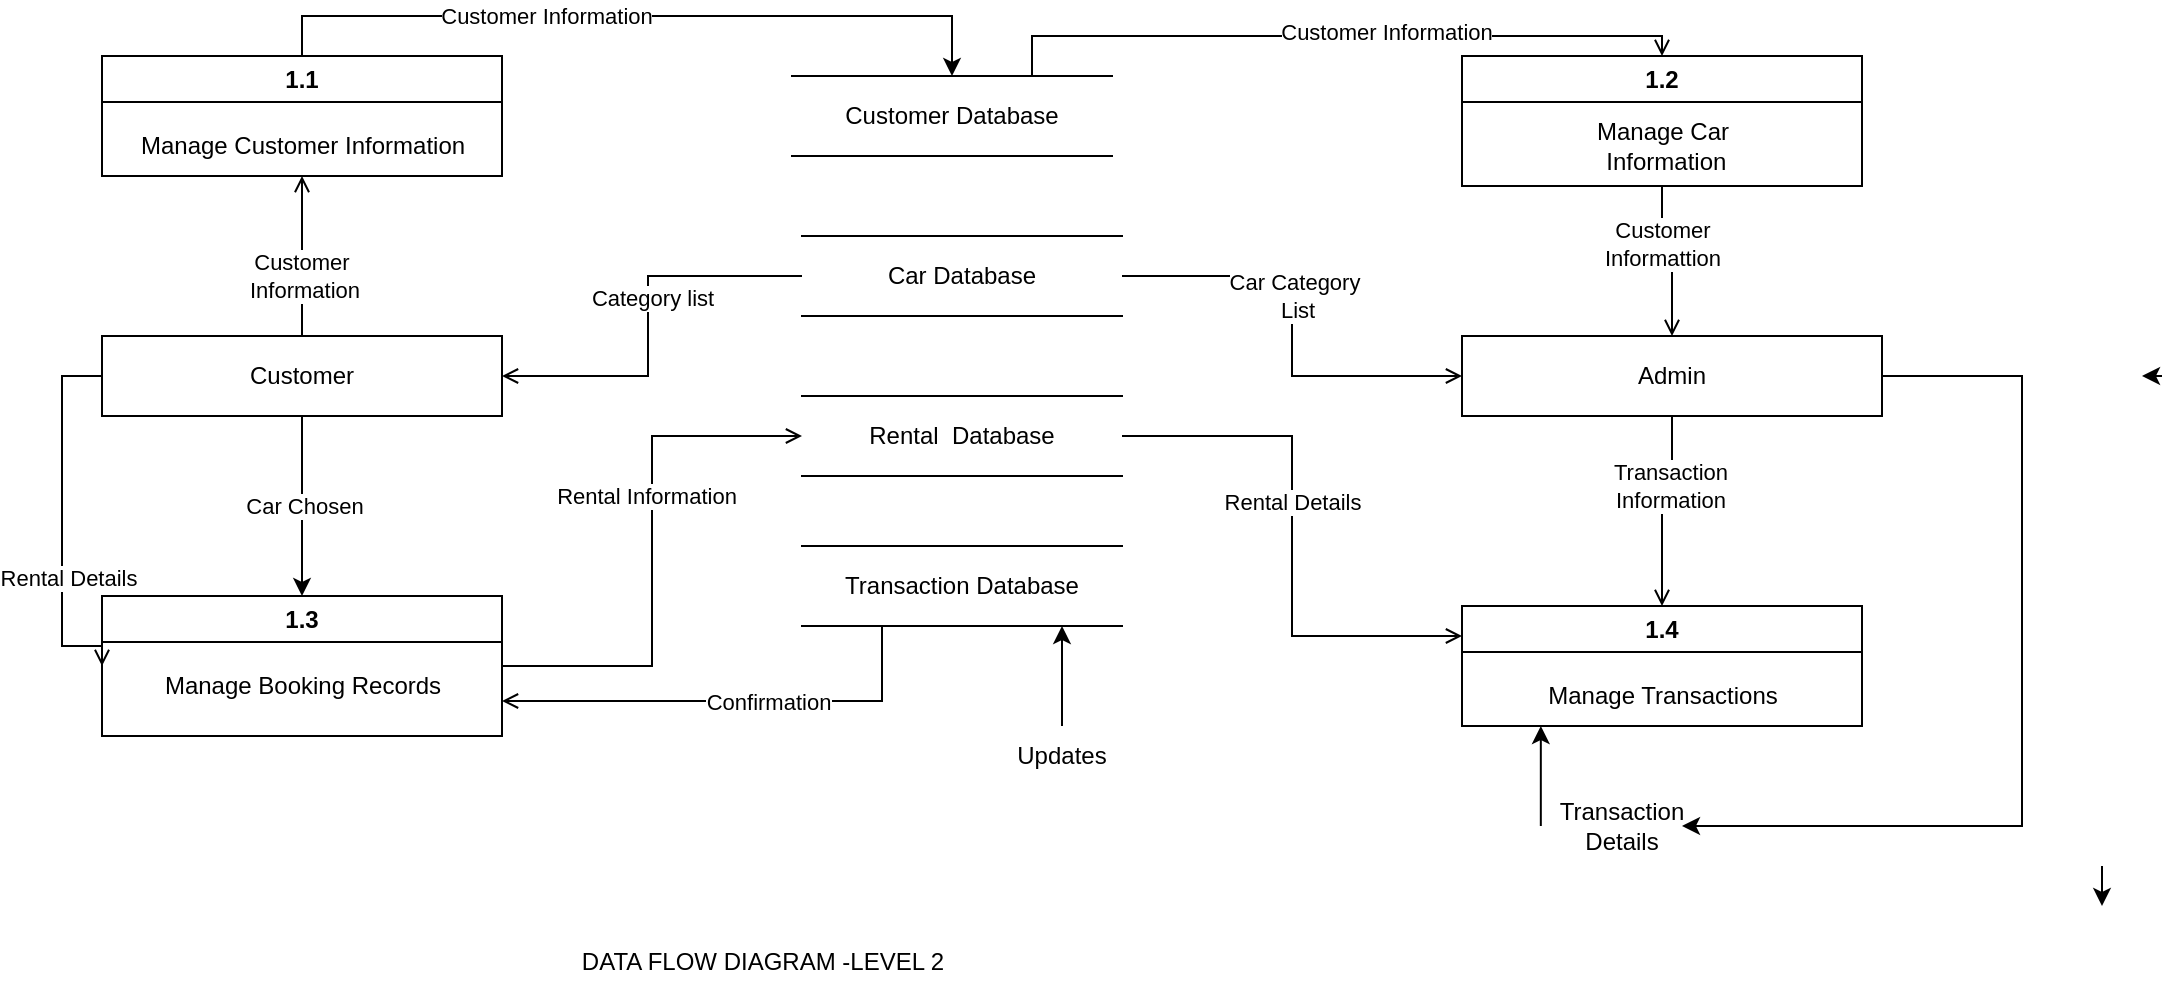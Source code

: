 <mxfile version="24.2.5" type="device">
  <diagram name="Page-1" id="llmE26Dp3h0yu5O7jasi">
    <mxGraphModel dx="1900" dy="669" grid="1" gridSize="10" guides="1" tooltips="1" connect="1" arrows="1" fold="1" page="1" pageScale="1" pageWidth="850" pageHeight="1100" math="0" shadow="0">
      <root>
        <mxCell id="0" />
        <mxCell id="1" parent="0" />
        <mxCell id="xMvwwdJwh0l4iQJEHcCo-62" style="edgeStyle=orthogonalEdgeStyle;rounded=0;orthogonalLoop=1;jettySize=auto;html=1;entryX=0.5;entryY=0;entryDx=0;entryDy=0;exitX=0.5;exitY=0;exitDx=0;exitDy=0;" parent="1" source="xMvwwdJwh0l4iQJEHcCo-39" target="xMvwwdJwh0l4iQJEHcCo-42" edge="1">
          <mxGeometry relative="1" as="geometry" />
        </mxCell>
        <mxCell id="xMvwwdJwh0l4iQJEHcCo-63" value="Customer Information" style="edgeLabel;html=1;align=center;verticalAlign=middle;resizable=0;points=[];" parent="xMvwwdJwh0l4iQJEHcCo-62" vertex="1" connectable="0">
          <mxGeometry x="-0.245" relative="1" as="geometry">
            <mxPoint as="offset" />
          </mxGeometry>
        </mxCell>
        <mxCell id="xMvwwdJwh0l4iQJEHcCo-39" value="1.1&lt;br&gt;" style="swimlane;whiteSpace=wrap;html=1;startSize=23;" parent="1" vertex="1">
          <mxGeometry y="100" width="200" height="60" as="geometry" />
        </mxCell>
        <mxCell id="xMvwwdJwh0l4iQJEHcCo-40" value="Manage Customer Information" style="text;html=1;align=center;verticalAlign=middle;resizable=0;points=[];autosize=1;strokeColor=none;fillColor=none;" parent="xMvwwdJwh0l4iQJEHcCo-39" vertex="1">
          <mxGeometry x="5" y="30" width="190" height="30" as="geometry" />
        </mxCell>
        <mxCell id="xMvwwdJwh0l4iQJEHcCo-69" style="edgeStyle=orthogonalEdgeStyle;rounded=0;orthogonalLoop=1;jettySize=auto;html=1;entryX=0.5;entryY=0;entryDx=0;entryDy=0;endArrow=open;endFill=0;exitX=0.75;exitY=0;exitDx=0;exitDy=0;" parent="1" source="xMvwwdJwh0l4iQJEHcCo-42" target="xMvwwdJwh0l4iQJEHcCo-54" edge="1">
          <mxGeometry relative="1" as="geometry" />
        </mxCell>
        <mxCell id="xMvwwdJwh0l4iQJEHcCo-70" value="Customer Information" style="edgeLabel;html=1;align=center;verticalAlign=middle;resizable=0;points=[];" parent="xMvwwdJwh0l4iQJEHcCo-69" vertex="1" connectable="0">
          <mxGeometry x="0.141" y="2" relative="1" as="geometry">
            <mxPoint as="offset" />
          </mxGeometry>
        </mxCell>
        <mxCell id="xMvwwdJwh0l4iQJEHcCo-76" style="edgeStyle=orthogonalEdgeStyle;rounded=0;orthogonalLoop=1;jettySize=auto;html=1;exitX=0;exitY=0.5;exitDx=0;exitDy=0;entryX=1;entryY=0.5;entryDx=0;entryDy=0;endArrow=open;endFill=0;" parent="1" source="xMvwwdJwh0l4iQJEHcCo-49" target="xMvwwdJwh0l4iQJEHcCo-45" edge="1">
          <mxGeometry relative="1" as="geometry">
            <Array as="points">
              <mxPoint x="273" y="210" />
              <mxPoint x="273" y="260" />
            </Array>
          </mxGeometry>
        </mxCell>
        <mxCell id="xMvwwdJwh0l4iQJEHcCo-77" value="Category list" style="edgeLabel;html=1;align=center;verticalAlign=middle;resizable=0;points=[];" parent="xMvwwdJwh0l4iQJEHcCo-76" vertex="1" connectable="0">
          <mxGeometry x="-0.121" y="2" relative="1" as="geometry">
            <mxPoint as="offset" />
          </mxGeometry>
        </mxCell>
        <mxCell id="xMvwwdJwh0l4iQJEHcCo-42" value="Customer Database" style="shape=partialRectangle;whiteSpace=wrap;html=1;left=0;right=0;fillColor=none;" parent="1" vertex="1">
          <mxGeometry x="345" y="110" width="160" height="40" as="geometry" />
        </mxCell>
        <mxCell id="xMvwwdJwh0l4iQJEHcCo-43" style="edgeStyle=orthogonalEdgeStyle;rounded=0;orthogonalLoop=1;jettySize=auto;html=1;exitX=0.5;exitY=1;exitDx=0;exitDy=0;" parent="1" source="xMvwwdJwh0l4iQJEHcCo-42" target="xMvwwdJwh0l4iQJEHcCo-42" edge="1">
          <mxGeometry relative="1" as="geometry" />
        </mxCell>
        <mxCell id="xMvwwdJwh0l4iQJEHcCo-71" style="edgeStyle=orthogonalEdgeStyle;rounded=0;orthogonalLoop=1;jettySize=auto;html=1;endArrow=open;endFill=0;" parent="1" source="xMvwwdJwh0l4iQJEHcCo-45" target="xMvwwdJwh0l4iQJEHcCo-40" edge="1">
          <mxGeometry relative="1" as="geometry" />
        </mxCell>
        <mxCell id="xMvwwdJwh0l4iQJEHcCo-72" value="Customer&amp;nbsp;&lt;br&gt;Information" style="edgeLabel;html=1;align=center;verticalAlign=middle;resizable=0;points=[];" parent="xMvwwdJwh0l4iQJEHcCo-71" vertex="1" connectable="0">
          <mxGeometry x="-0.255" y="-1" relative="1" as="geometry">
            <mxPoint as="offset" />
          </mxGeometry>
        </mxCell>
        <mxCell id="xMvwwdJwh0l4iQJEHcCo-97" style="edgeStyle=orthogonalEdgeStyle;rounded=0;orthogonalLoop=1;jettySize=auto;html=1;entryX=0;entryY=0.5;entryDx=0;entryDy=0;endArrow=open;endFill=0;" parent="1" source="xMvwwdJwh0l4iQJEHcCo-45" target="xMvwwdJwh0l4iQJEHcCo-47" edge="1">
          <mxGeometry relative="1" as="geometry">
            <Array as="points">
              <mxPoint x="-20" y="260" />
              <mxPoint x="-20" y="395" />
            </Array>
          </mxGeometry>
        </mxCell>
        <mxCell id="xMvwwdJwh0l4iQJEHcCo-98" value="Rental Details" style="edgeLabel;html=1;align=center;verticalAlign=middle;resizable=0;points=[];" parent="xMvwwdJwh0l4iQJEHcCo-97" vertex="1" connectable="0">
          <mxGeometry x="0.301" y="3" relative="1" as="geometry">
            <mxPoint as="offset" />
          </mxGeometry>
        </mxCell>
        <mxCell id="xMvwwdJwh0l4iQJEHcCo-45" value="Customer" style="rounded=0;whiteSpace=wrap;html=1;" parent="1" vertex="1">
          <mxGeometry y="240" width="200" height="40" as="geometry" />
        </mxCell>
        <mxCell id="xMvwwdJwh0l4iQJEHcCo-78" style="edgeStyle=orthogonalEdgeStyle;rounded=0;orthogonalLoop=1;jettySize=auto;html=1;entryX=0;entryY=0.5;entryDx=0;entryDy=0;endArrow=open;endFill=0;" parent="1" source="xMvwwdJwh0l4iQJEHcCo-47" target="xMvwwdJwh0l4iQJEHcCo-50" edge="1">
          <mxGeometry relative="1" as="geometry" />
        </mxCell>
        <mxCell id="xMvwwdJwh0l4iQJEHcCo-79" value="Rental Information" style="edgeLabel;html=1;align=center;verticalAlign=middle;resizable=0;points=[];" parent="xMvwwdJwh0l4iQJEHcCo-78" vertex="1" connectable="0">
          <mxGeometry x="0.212" y="3" relative="1" as="geometry">
            <mxPoint as="offset" />
          </mxGeometry>
        </mxCell>
        <mxCell id="xMvwwdJwh0l4iQJEHcCo-47" value="1.3" style="swimlane;whiteSpace=wrap;html=1;" parent="1" vertex="1">
          <mxGeometry y="370" width="200" height="70" as="geometry" />
        </mxCell>
        <mxCell id="xMvwwdJwh0l4iQJEHcCo-48" value="Manage Booking Records" style="text;html=1;align=center;verticalAlign=middle;resizable=0;points=[];autosize=1;strokeColor=none;fillColor=none;" parent="xMvwwdJwh0l4iQJEHcCo-47" vertex="1">
          <mxGeometry x="20" y="30" width="160" height="30" as="geometry" />
        </mxCell>
        <mxCell id="xMvwwdJwh0l4iQJEHcCo-82" style="edgeStyle=orthogonalEdgeStyle;rounded=0;orthogonalLoop=1;jettySize=auto;html=1;entryX=0;entryY=0.5;entryDx=0;entryDy=0;endArrow=open;endFill=0;" parent="1" source="xMvwwdJwh0l4iQJEHcCo-49" target="xMvwwdJwh0l4iQJEHcCo-52" edge="1">
          <mxGeometry relative="1" as="geometry" />
        </mxCell>
        <mxCell id="xMvwwdJwh0l4iQJEHcCo-83" value="Car Category&lt;div&gt;&amp;nbsp;List&lt;/div&gt;" style="edgeLabel;html=1;align=center;verticalAlign=middle;resizable=0;points=[];" parent="xMvwwdJwh0l4iQJEHcCo-82" vertex="1" connectable="0">
          <mxGeometry x="-0.142" y="1" relative="1" as="geometry">
            <mxPoint as="offset" />
          </mxGeometry>
        </mxCell>
        <mxCell id="xMvwwdJwh0l4iQJEHcCo-49" value="Car Database" style="shape=partialRectangle;whiteSpace=wrap;html=1;left=0;right=0;fillColor=none;" parent="1" vertex="1">
          <mxGeometry x="350" y="190" width="160" height="40" as="geometry" />
        </mxCell>
        <mxCell id="xMvwwdJwh0l4iQJEHcCo-84" style="edgeStyle=orthogonalEdgeStyle;rounded=0;orthogonalLoop=1;jettySize=auto;html=1;entryX=0;entryY=0.25;entryDx=0;entryDy=0;endArrow=open;endFill=0;" parent="1" source="xMvwwdJwh0l4iQJEHcCo-50" target="xMvwwdJwh0l4iQJEHcCo-59" edge="1">
          <mxGeometry relative="1" as="geometry" />
        </mxCell>
        <mxCell id="xMvwwdJwh0l4iQJEHcCo-85" value="Rental Details" style="edgeLabel;html=1;align=center;verticalAlign=middle;resizable=0;points=[];" parent="xMvwwdJwh0l4iQJEHcCo-84" vertex="1" connectable="0">
          <mxGeometry x="-0.127" relative="1" as="geometry">
            <mxPoint as="offset" />
          </mxGeometry>
        </mxCell>
        <mxCell id="xMvwwdJwh0l4iQJEHcCo-50" value="Rental&amp;nbsp; Database" style="shape=partialRectangle;whiteSpace=wrap;html=1;left=0;right=0;fillColor=none;" parent="1" vertex="1">
          <mxGeometry x="350" y="270" width="160" height="40" as="geometry" />
        </mxCell>
        <mxCell id="xMvwwdJwh0l4iQJEHcCo-80" style="edgeStyle=orthogonalEdgeStyle;rounded=0;orthogonalLoop=1;jettySize=auto;html=1;exitX=0.25;exitY=1;exitDx=0;exitDy=0;entryX=1;entryY=0.75;entryDx=0;entryDy=0;endArrow=open;endFill=0;" parent="1" source="xMvwwdJwh0l4iQJEHcCo-51" target="xMvwwdJwh0l4iQJEHcCo-47" edge="1">
          <mxGeometry relative="1" as="geometry" />
        </mxCell>
        <mxCell id="xMvwwdJwh0l4iQJEHcCo-81" value="Confirmation" style="edgeLabel;html=1;align=center;verticalAlign=middle;resizable=0;points=[];" parent="xMvwwdJwh0l4iQJEHcCo-80" vertex="1" connectable="0">
          <mxGeometry x="-0.17" relative="1" as="geometry">
            <mxPoint as="offset" />
          </mxGeometry>
        </mxCell>
        <mxCell id="xMvwwdJwh0l4iQJEHcCo-51" value="Transaction Database" style="shape=partialRectangle;whiteSpace=wrap;html=1;left=0;right=0;fillColor=none;" parent="1" vertex="1">
          <mxGeometry x="350" y="345" width="160" height="40" as="geometry" />
        </mxCell>
        <mxCell id="xMvwwdJwh0l4iQJEHcCo-89" style="edgeStyle=orthogonalEdgeStyle;rounded=0;orthogonalLoop=1;jettySize=auto;html=1;entryX=0.5;entryY=0;entryDx=0;entryDy=0;endArrow=open;endFill=0;" parent="1" source="xMvwwdJwh0l4iQJEHcCo-52" target="xMvwwdJwh0l4iQJEHcCo-59" edge="1">
          <mxGeometry relative="1" as="geometry" />
        </mxCell>
        <mxCell id="xMvwwdJwh0l4iQJEHcCo-90" value="Transaction&lt;br&gt;Information&lt;br&gt;" style="edgeLabel;html=1;align=center;verticalAlign=middle;resizable=0;points=[];" parent="xMvwwdJwh0l4iQJEHcCo-89" vertex="1" connectable="0">
          <mxGeometry x="-0.297" y="-1" relative="1" as="geometry">
            <mxPoint as="offset" />
          </mxGeometry>
        </mxCell>
        <mxCell id="WY7kaTn6nSmVJPcxBOo_-27" value="" style="edgeStyle=orthogonalEdgeStyle;rounded=0;orthogonalLoop=1;jettySize=auto;html=1;entryX=1;entryY=0.5;entryDx=0;entryDy=0;" edge="1" parent="1" target="xMvwwdJwh0l4iQJEHcCo-94">
          <mxGeometry relative="1" as="geometry">
            <mxPoint x="890" y="260" as="sourcePoint" />
            <mxPoint x="920" y="480" as="targetPoint" />
            <Array as="points">
              <mxPoint x="960" y="260" />
              <mxPoint x="960" y="485" />
            </Array>
          </mxGeometry>
        </mxCell>
        <mxCell id="xMvwwdJwh0l4iQJEHcCo-52" value="Admin" style="rounded=0;whiteSpace=wrap;html=1;" parent="1" vertex="1">
          <mxGeometry x="680" y="240" width="210" height="40" as="geometry" />
        </mxCell>
        <mxCell id="xMvwwdJwh0l4iQJEHcCo-54" value="1.2" style="swimlane;whiteSpace=wrap;html=1;startSize=23;" parent="1" vertex="1">
          <mxGeometry x="680" y="100" width="200" height="65" as="geometry" />
        </mxCell>
        <mxCell id="xMvwwdJwh0l4iQJEHcCo-55" value="Manage Car&lt;div&gt;&amp;nbsp;Information&lt;/div&gt;" style="text;html=1;align=center;verticalAlign=middle;resizable=0;points=[];autosize=1;strokeColor=none;fillColor=none;" parent="xMvwwdJwh0l4iQJEHcCo-54" vertex="1">
          <mxGeometry x="55" y="25" width="90" height="40" as="geometry" />
        </mxCell>
        <mxCell id="xMvwwdJwh0l4iQJEHcCo-59" value="1.4" style="swimlane;whiteSpace=wrap;html=1;startSize=23;" parent="1" vertex="1">
          <mxGeometry x="680" y="375" width="200" height="60" as="geometry" />
        </mxCell>
        <mxCell id="xMvwwdJwh0l4iQJEHcCo-60" value="Manage Transactions" style="text;html=1;align=center;verticalAlign=middle;resizable=0;points=[];autosize=1;strokeColor=none;fillColor=none;" parent="xMvwwdJwh0l4iQJEHcCo-59" vertex="1">
          <mxGeometry x="30" y="30" width="140" height="30" as="geometry" />
        </mxCell>
        <mxCell id="xMvwwdJwh0l4iQJEHcCo-87" style="edgeStyle=orthogonalEdgeStyle;rounded=0;orthogonalLoop=1;jettySize=auto;html=1;entryX=0.5;entryY=0;entryDx=0;entryDy=0;endArrow=open;endFill=0;" parent="1" source="xMvwwdJwh0l4iQJEHcCo-55" target="xMvwwdJwh0l4iQJEHcCo-52" edge="1">
          <mxGeometry relative="1" as="geometry" />
        </mxCell>
        <mxCell id="xMvwwdJwh0l4iQJEHcCo-88" value="Customer&lt;br&gt;Informattion" style="edgeLabel;html=1;align=center;verticalAlign=middle;resizable=0;points=[];" parent="xMvwwdJwh0l4iQJEHcCo-87" vertex="1" connectable="0">
          <mxGeometry x="-0.292" relative="1" as="geometry">
            <mxPoint as="offset" />
          </mxGeometry>
        </mxCell>
        <mxCell id="xMvwwdJwh0l4iQJEHcCo-93" value="" style="endArrow=classic;html=1;rounded=0;" parent="1" edge="1">
          <mxGeometry width="50" height="50" relative="1" as="geometry">
            <mxPoint x="719.41" y="485" as="sourcePoint" />
            <mxPoint x="719.41" y="435" as="targetPoint" />
          </mxGeometry>
        </mxCell>
        <mxCell id="xMvwwdJwh0l4iQJEHcCo-94" value="Transaction Details" style="text;html=1;strokeColor=none;fillColor=none;align=center;verticalAlign=middle;whiteSpace=wrap;rounded=0;" parent="1" vertex="1">
          <mxGeometry x="730" y="470" width="60" height="30" as="geometry" />
        </mxCell>
        <mxCell id="xMvwwdJwh0l4iQJEHcCo-95" value="" style="endArrow=classic;html=1;rounded=0;" parent="1" edge="1">
          <mxGeometry width="50" height="50" relative="1" as="geometry">
            <mxPoint x="480" y="435" as="sourcePoint" />
            <mxPoint x="480" y="385.0" as="targetPoint" />
          </mxGeometry>
        </mxCell>
        <mxCell id="xMvwwdJwh0l4iQJEHcCo-96" value="Updates" style="text;html=1;strokeColor=none;fillColor=none;align=center;verticalAlign=middle;whiteSpace=wrap;rounded=0;" parent="1" vertex="1">
          <mxGeometry x="450" y="435" width="60" height="30" as="geometry" />
        </mxCell>
        <mxCell id="WY7kaTn6nSmVJPcxBOo_-8" value="" style="endArrow=classic;html=1;rounded=0;exitX=0.5;exitY=1;exitDx=0;exitDy=0;entryX=0.5;entryY=0;entryDx=0;entryDy=0;" edge="1" parent="1" source="xMvwwdJwh0l4iQJEHcCo-45" target="xMvwwdJwh0l4iQJEHcCo-47">
          <mxGeometry width="50" height="50" relative="1" as="geometry">
            <mxPoint x="110" y="440" as="sourcePoint" />
            <mxPoint x="160" y="390" as="targetPoint" />
          </mxGeometry>
        </mxCell>
        <mxCell id="WY7kaTn6nSmVJPcxBOo_-9" value="Car Chosen" style="edgeLabel;html=1;align=center;verticalAlign=middle;resizable=0;points=[];" vertex="1" connectable="0" parent="WY7kaTn6nSmVJPcxBOo_-8">
          <mxGeometry x="-0.009" y="1" relative="1" as="geometry">
            <mxPoint as="offset" />
          </mxGeometry>
        </mxCell>
        <mxCell id="WY7kaTn6nSmVJPcxBOo_-21" style="edgeStyle=orthogonalEdgeStyle;rounded=0;orthogonalLoop=1;jettySize=auto;html=1;" edge="1" parent="1">
          <mxGeometry relative="1" as="geometry">
            <mxPoint x="1000" y="505" as="sourcePoint" />
            <mxPoint x="1000" y="525" as="targetPoint" />
          </mxGeometry>
        </mxCell>
        <mxCell id="WY7kaTn6nSmVJPcxBOo_-28" style="edgeStyle=orthogonalEdgeStyle;rounded=0;orthogonalLoop=1;jettySize=auto;html=1;" edge="1" parent="1">
          <mxGeometry relative="1" as="geometry">
            <mxPoint x="1020" y="260" as="targetPoint" />
            <mxPoint x="1030" y="260" as="sourcePoint" />
          </mxGeometry>
        </mxCell>
        <mxCell id="WY7kaTn6nSmVJPcxBOo_-30" value="DATA FLOW DIAGRAM -LEVEL 2" style="text;html=1;align=center;verticalAlign=middle;resizable=0;points=[];autosize=1;strokeColor=none;fillColor=none;" vertex="1" parent="1">
          <mxGeometry x="230" y="538" width="200" height="30" as="geometry" />
        </mxCell>
      </root>
    </mxGraphModel>
  </diagram>
</mxfile>
